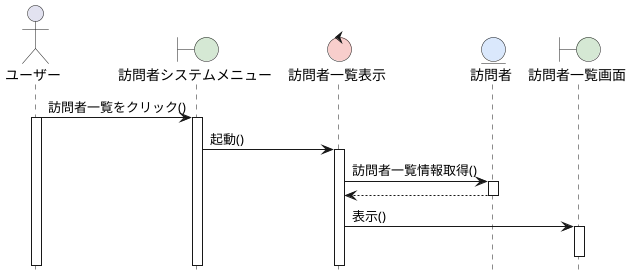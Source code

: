 @startuml Web論文システム-入学手続シーケンス図
hide footbox
skinparam boundaryBackgroundColor #D5E8D4
skinparam controlBackgroundColor  #F8CECC
skinparam entityBackgroundColor   #DAE8FC

actor ユーザー as A
boundary 訪問者システムメニュー as B1
control 訪問者一覧表示 as B2
entity 訪問者 as B3
boundary 訪問者一覧画面 as C1

A -> B1: 訪問者一覧をクリック()
activate A
activate B1

B1 -> B2: 起動()
activate B2

B2 -> B3: 訪問者一覧情報取得()
activate B3

B3 --> B2
deactivate B3

B2 -> C1: 表示()
activate C1
deactivate C1


@enduml